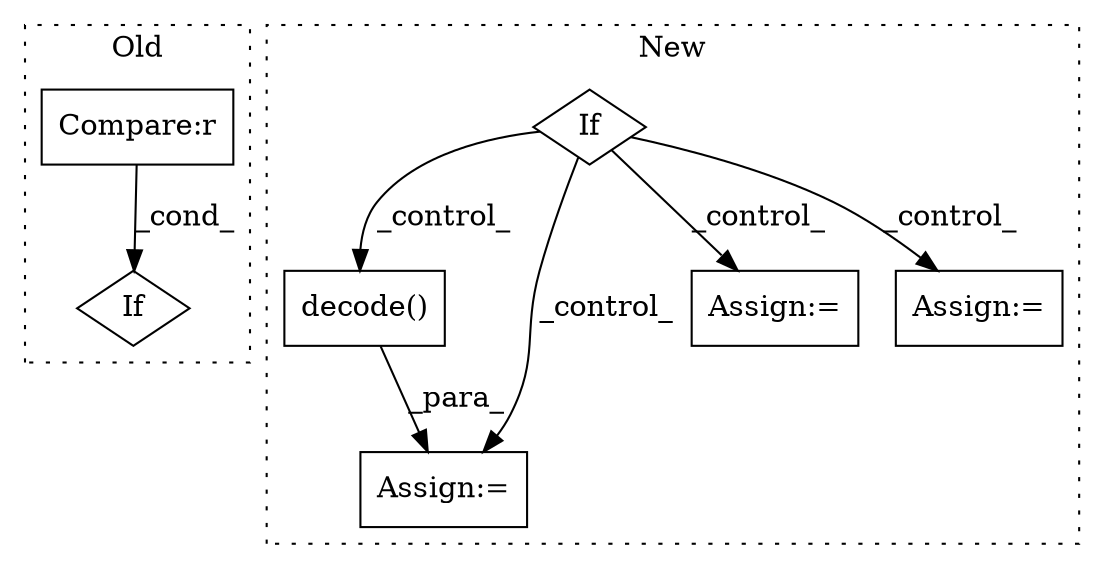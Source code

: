 digraph G {
subgraph cluster0 {
1 [label="If" a="96" s="7100" l="3" shape="diamond"];
4 [label="Compare:r" a="40" s="7103" l="28" shape="box"];
label = "Old";
style="dotted";
}
subgraph cluster1 {
2 [label="decode()" a="75" s="6278,6314" l="22,1" shape="box"];
3 [label="Assign:=" a="68" s="6275" l="3" shape="box"];
5 [label="If" a="96" s="6175" l="3" shape="diamond"];
6 [label="Assign:=" a="68" s="6466" l="3" shape="box"];
7 [label="Assign:=" a="68" s="6414" l="3" shape="box"];
label = "New";
style="dotted";
}
2 -> 3 [label="_para_"];
4 -> 1 [label="_cond_"];
5 -> 3 [label="_control_"];
5 -> 6 [label="_control_"];
5 -> 2 [label="_control_"];
5 -> 7 [label="_control_"];
}